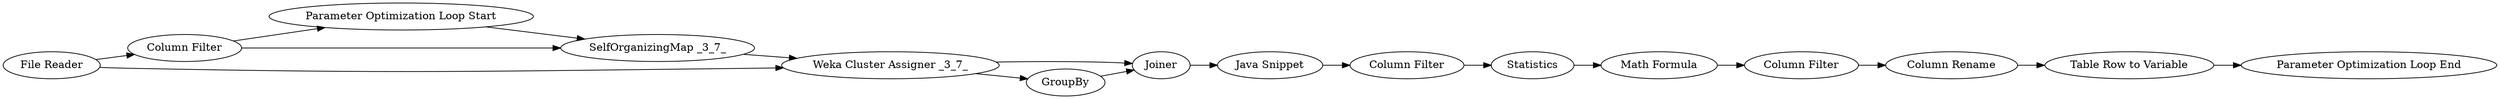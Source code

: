 digraph {
	"3848921203891444400_9" [label="Column Filter"]
	"3848921203891444400_10" [label="Column Rename"]
	"3848921203891444400_30" [label="Java Snippet"]
	"-7855250529410083068_4" [label="Parameter Optimization Loop Start"]
	"3848921203891444400_7" [label="Column Filter"]
	"-7855250529410083068_2" [label="Column Filter"]
	"-7855250529410083068_39" [label="Table Row to Variable"]
	"-7855250529410083068_38" [label=Joiner]
	"3848921203891444400_26" [label="Math Formula"]
	"-7855250529410083068_36" [label="Weka Cluster Assigner _3_7_"]
	"-7855250529410083068_3" [label="SelfOrganizingMap _3_7_"]
	"-7855250529410083068_1" [label="File Reader"]
	"-7855250529410083068_37" [label=GroupBy]
	"-7855250529410083068_5" [label="Parameter Optimization Loop End"]
	"3848921203891444400_27" [label=Statistics]
	"-7855250529410083068_2" -> "-7855250529410083068_3"
	"-7855250529410083068_3" -> "-7855250529410083068_36"
	"-7855250529410083068_4" -> "-7855250529410083068_3"
	"-7855250529410083068_2" -> "-7855250529410083068_4"
	"-7855250529410083068_1" -> "-7855250529410083068_2"
	"-7855250529410083068_39" -> "-7855250529410083068_5"
	"-7855250529410083068_36" -> "-7855250529410083068_38"
	"3848921203891444400_27" -> "3848921203891444400_26"
	"-7855250529410083068_38" -> "3848921203891444400_30"
	"-7855250529410083068_36" -> "-7855250529410083068_37"
	"-7855250529410083068_37" -> "-7855250529410083068_38"
	"3848921203891444400_10" -> "-7855250529410083068_39"
	"-7855250529410083068_1" -> "-7855250529410083068_36"
	"3848921203891444400_30" -> "3848921203891444400_7"
	"3848921203891444400_9" -> "3848921203891444400_10"
	"3848921203891444400_7" -> "3848921203891444400_27"
	"3848921203891444400_26" -> "3848921203891444400_9"
	rankdir=LR
}
